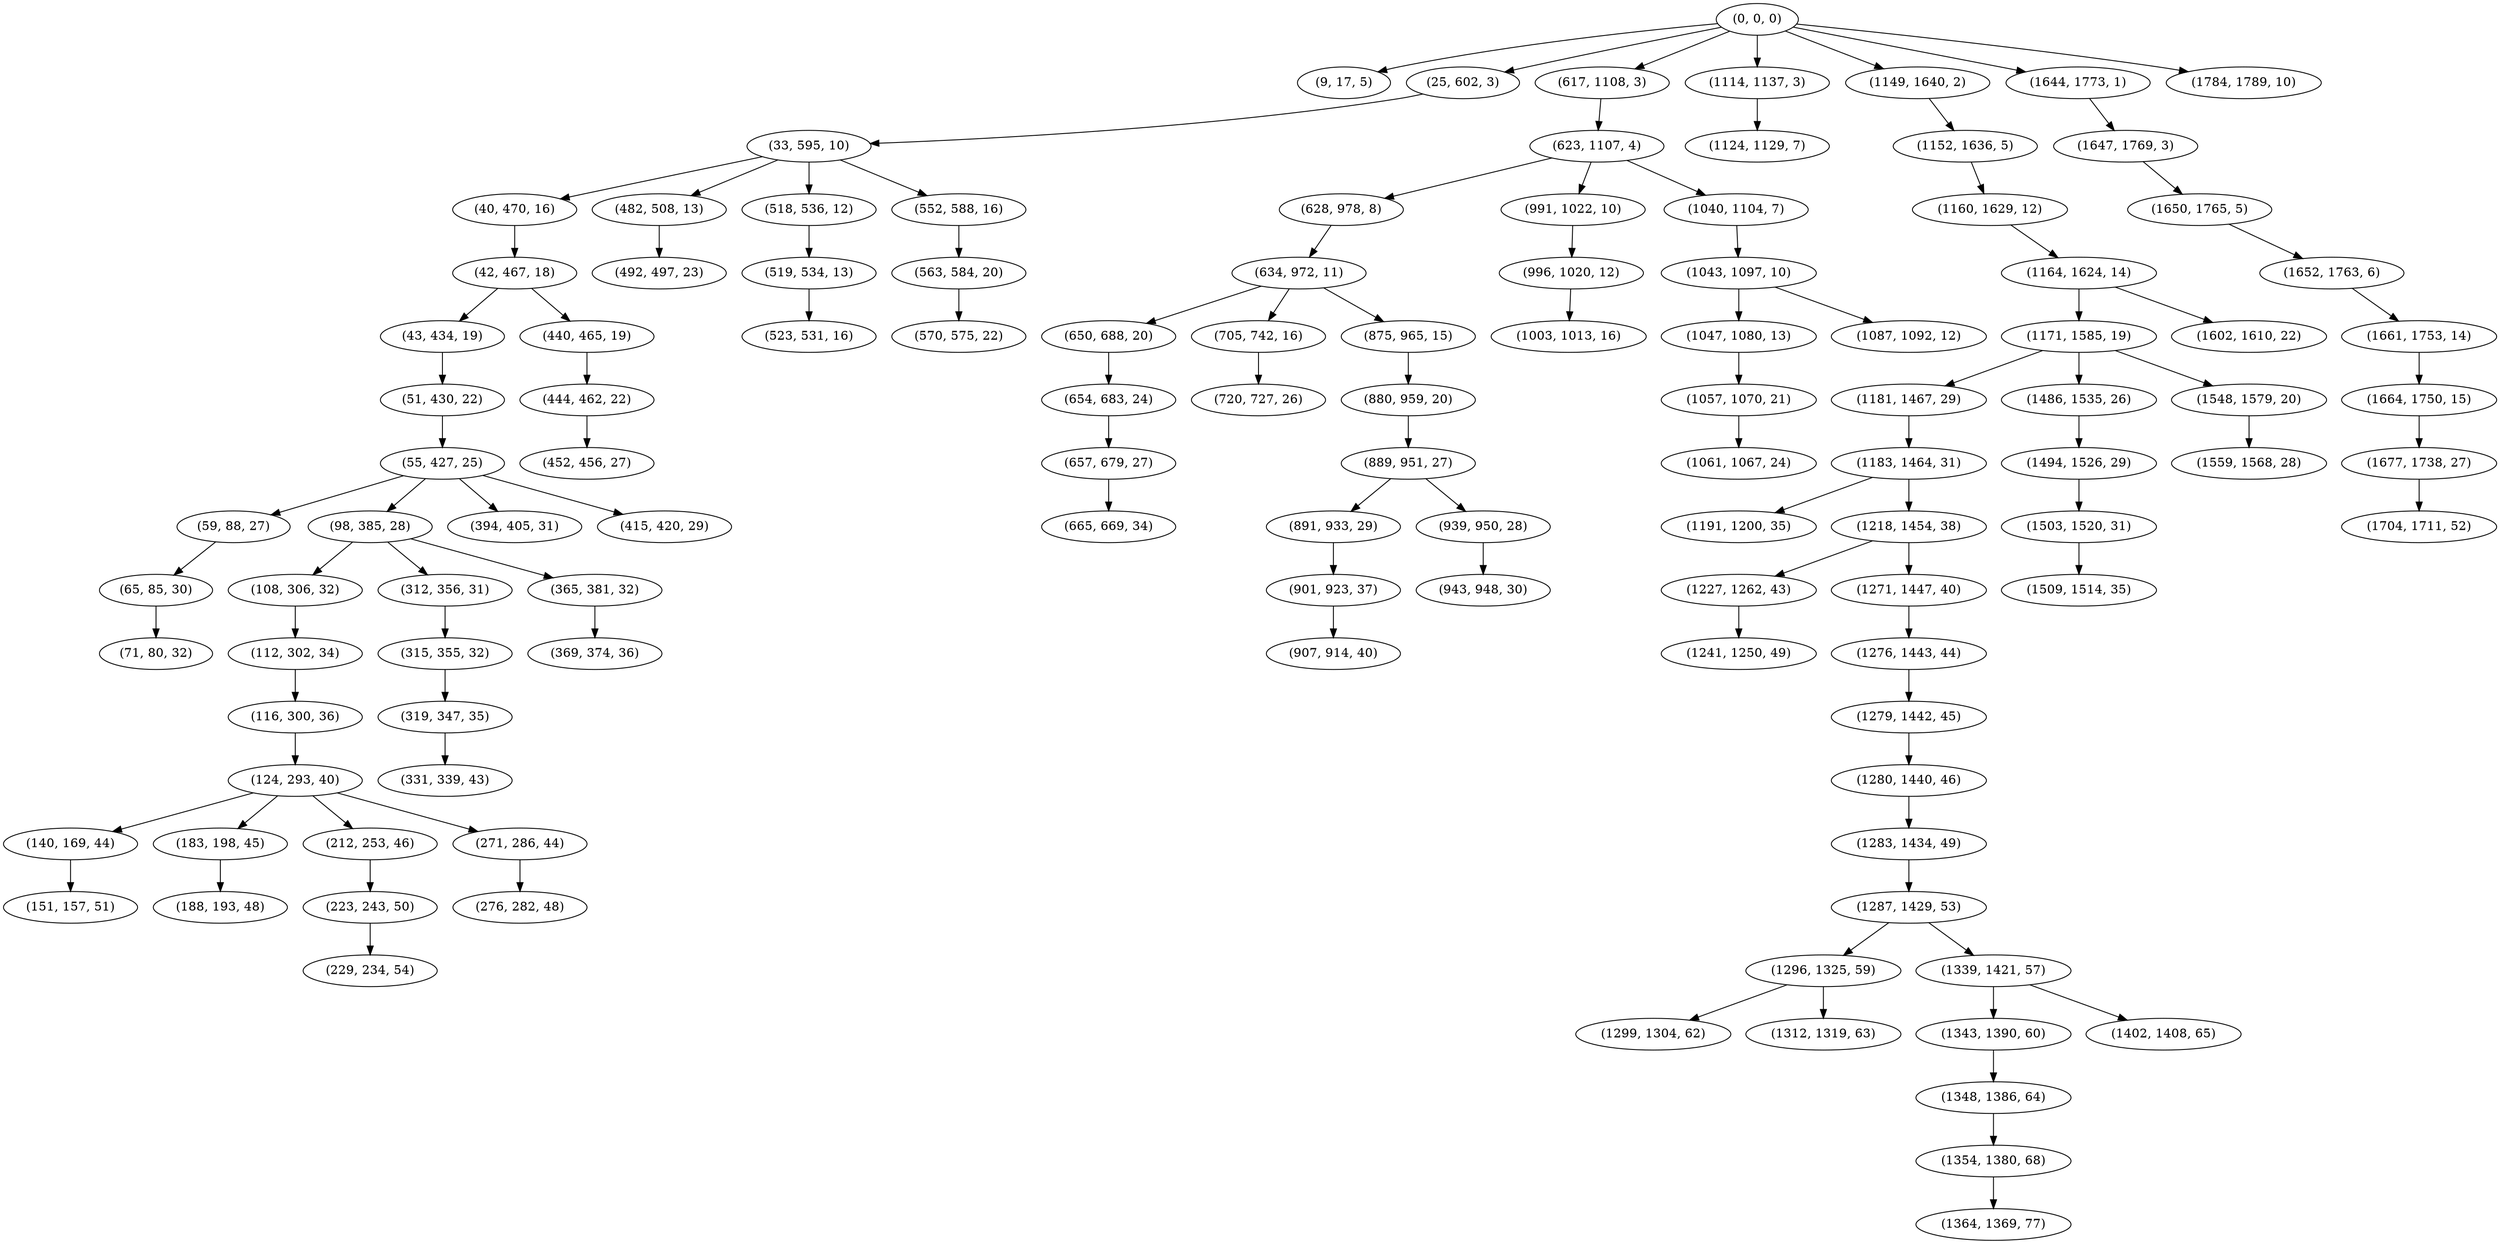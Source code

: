 digraph tree {
    "(0, 0, 0)";
    "(9, 17, 5)";
    "(25, 602, 3)";
    "(33, 595, 10)";
    "(40, 470, 16)";
    "(42, 467, 18)";
    "(43, 434, 19)";
    "(51, 430, 22)";
    "(55, 427, 25)";
    "(59, 88, 27)";
    "(65, 85, 30)";
    "(71, 80, 32)";
    "(98, 385, 28)";
    "(108, 306, 32)";
    "(112, 302, 34)";
    "(116, 300, 36)";
    "(124, 293, 40)";
    "(140, 169, 44)";
    "(151, 157, 51)";
    "(183, 198, 45)";
    "(188, 193, 48)";
    "(212, 253, 46)";
    "(223, 243, 50)";
    "(229, 234, 54)";
    "(271, 286, 44)";
    "(276, 282, 48)";
    "(312, 356, 31)";
    "(315, 355, 32)";
    "(319, 347, 35)";
    "(331, 339, 43)";
    "(365, 381, 32)";
    "(369, 374, 36)";
    "(394, 405, 31)";
    "(415, 420, 29)";
    "(440, 465, 19)";
    "(444, 462, 22)";
    "(452, 456, 27)";
    "(482, 508, 13)";
    "(492, 497, 23)";
    "(518, 536, 12)";
    "(519, 534, 13)";
    "(523, 531, 16)";
    "(552, 588, 16)";
    "(563, 584, 20)";
    "(570, 575, 22)";
    "(617, 1108, 3)";
    "(623, 1107, 4)";
    "(628, 978, 8)";
    "(634, 972, 11)";
    "(650, 688, 20)";
    "(654, 683, 24)";
    "(657, 679, 27)";
    "(665, 669, 34)";
    "(705, 742, 16)";
    "(720, 727, 26)";
    "(875, 965, 15)";
    "(880, 959, 20)";
    "(889, 951, 27)";
    "(891, 933, 29)";
    "(901, 923, 37)";
    "(907, 914, 40)";
    "(939, 950, 28)";
    "(943, 948, 30)";
    "(991, 1022, 10)";
    "(996, 1020, 12)";
    "(1003, 1013, 16)";
    "(1040, 1104, 7)";
    "(1043, 1097, 10)";
    "(1047, 1080, 13)";
    "(1057, 1070, 21)";
    "(1061, 1067, 24)";
    "(1087, 1092, 12)";
    "(1114, 1137, 3)";
    "(1124, 1129, 7)";
    "(1149, 1640, 2)";
    "(1152, 1636, 5)";
    "(1160, 1629, 12)";
    "(1164, 1624, 14)";
    "(1171, 1585, 19)";
    "(1181, 1467, 29)";
    "(1183, 1464, 31)";
    "(1191, 1200, 35)";
    "(1218, 1454, 38)";
    "(1227, 1262, 43)";
    "(1241, 1250, 49)";
    "(1271, 1447, 40)";
    "(1276, 1443, 44)";
    "(1279, 1442, 45)";
    "(1280, 1440, 46)";
    "(1283, 1434, 49)";
    "(1287, 1429, 53)";
    "(1296, 1325, 59)";
    "(1299, 1304, 62)";
    "(1312, 1319, 63)";
    "(1339, 1421, 57)";
    "(1343, 1390, 60)";
    "(1348, 1386, 64)";
    "(1354, 1380, 68)";
    "(1364, 1369, 77)";
    "(1402, 1408, 65)";
    "(1486, 1535, 26)";
    "(1494, 1526, 29)";
    "(1503, 1520, 31)";
    "(1509, 1514, 35)";
    "(1548, 1579, 20)";
    "(1559, 1568, 28)";
    "(1602, 1610, 22)";
    "(1644, 1773, 1)";
    "(1647, 1769, 3)";
    "(1650, 1765, 5)";
    "(1652, 1763, 6)";
    "(1661, 1753, 14)";
    "(1664, 1750, 15)";
    "(1677, 1738, 27)";
    "(1704, 1711, 52)";
    "(1784, 1789, 10)";
    "(0, 0, 0)" -> "(9, 17, 5)";
    "(0, 0, 0)" -> "(25, 602, 3)";
    "(0, 0, 0)" -> "(617, 1108, 3)";
    "(0, 0, 0)" -> "(1114, 1137, 3)";
    "(0, 0, 0)" -> "(1149, 1640, 2)";
    "(0, 0, 0)" -> "(1644, 1773, 1)";
    "(0, 0, 0)" -> "(1784, 1789, 10)";
    "(25, 602, 3)" -> "(33, 595, 10)";
    "(33, 595, 10)" -> "(40, 470, 16)";
    "(33, 595, 10)" -> "(482, 508, 13)";
    "(33, 595, 10)" -> "(518, 536, 12)";
    "(33, 595, 10)" -> "(552, 588, 16)";
    "(40, 470, 16)" -> "(42, 467, 18)";
    "(42, 467, 18)" -> "(43, 434, 19)";
    "(42, 467, 18)" -> "(440, 465, 19)";
    "(43, 434, 19)" -> "(51, 430, 22)";
    "(51, 430, 22)" -> "(55, 427, 25)";
    "(55, 427, 25)" -> "(59, 88, 27)";
    "(55, 427, 25)" -> "(98, 385, 28)";
    "(55, 427, 25)" -> "(394, 405, 31)";
    "(55, 427, 25)" -> "(415, 420, 29)";
    "(59, 88, 27)" -> "(65, 85, 30)";
    "(65, 85, 30)" -> "(71, 80, 32)";
    "(98, 385, 28)" -> "(108, 306, 32)";
    "(98, 385, 28)" -> "(312, 356, 31)";
    "(98, 385, 28)" -> "(365, 381, 32)";
    "(108, 306, 32)" -> "(112, 302, 34)";
    "(112, 302, 34)" -> "(116, 300, 36)";
    "(116, 300, 36)" -> "(124, 293, 40)";
    "(124, 293, 40)" -> "(140, 169, 44)";
    "(124, 293, 40)" -> "(183, 198, 45)";
    "(124, 293, 40)" -> "(212, 253, 46)";
    "(124, 293, 40)" -> "(271, 286, 44)";
    "(140, 169, 44)" -> "(151, 157, 51)";
    "(183, 198, 45)" -> "(188, 193, 48)";
    "(212, 253, 46)" -> "(223, 243, 50)";
    "(223, 243, 50)" -> "(229, 234, 54)";
    "(271, 286, 44)" -> "(276, 282, 48)";
    "(312, 356, 31)" -> "(315, 355, 32)";
    "(315, 355, 32)" -> "(319, 347, 35)";
    "(319, 347, 35)" -> "(331, 339, 43)";
    "(365, 381, 32)" -> "(369, 374, 36)";
    "(440, 465, 19)" -> "(444, 462, 22)";
    "(444, 462, 22)" -> "(452, 456, 27)";
    "(482, 508, 13)" -> "(492, 497, 23)";
    "(518, 536, 12)" -> "(519, 534, 13)";
    "(519, 534, 13)" -> "(523, 531, 16)";
    "(552, 588, 16)" -> "(563, 584, 20)";
    "(563, 584, 20)" -> "(570, 575, 22)";
    "(617, 1108, 3)" -> "(623, 1107, 4)";
    "(623, 1107, 4)" -> "(628, 978, 8)";
    "(623, 1107, 4)" -> "(991, 1022, 10)";
    "(623, 1107, 4)" -> "(1040, 1104, 7)";
    "(628, 978, 8)" -> "(634, 972, 11)";
    "(634, 972, 11)" -> "(650, 688, 20)";
    "(634, 972, 11)" -> "(705, 742, 16)";
    "(634, 972, 11)" -> "(875, 965, 15)";
    "(650, 688, 20)" -> "(654, 683, 24)";
    "(654, 683, 24)" -> "(657, 679, 27)";
    "(657, 679, 27)" -> "(665, 669, 34)";
    "(705, 742, 16)" -> "(720, 727, 26)";
    "(875, 965, 15)" -> "(880, 959, 20)";
    "(880, 959, 20)" -> "(889, 951, 27)";
    "(889, 951, 27)" -> "(891, 933, 29)";
    "(889, 951, 27)" -> "(939, 950, 28)";
    "(891, 933, 29)" -> "(901, 923, 37)";
    "(901, 923, 37)" -> "(907, 914, 40)";
    "(939, 950, 28)" -> "(943, 948, 30)";
    "(991, 1022, 10)" -> "(996, 1020, 12)";
    "(996, 1020, 12)" -> "(1003, 1013, 16)";
    "(1040, 1104, 7)" -> "(1043, 1097, 10)";
    "(1043, 1097, 10)" -> "(1047, 1080, 13)";
    "(1043, 1097, 10)" -> "(1087, 1092, 12)";
    "(1047, 1080, 13)" -> "(1057, 1070, 21)";
    "(1057, 1070, 21)" -> "(1061, 1067, 24)";
    "(1114, 1137, 3)" -> "(1124, 1129, 7)";
    "(1149, 1640, 2)" -> "(1152, 1636, 5)";
    "(1152, 1636, 5)" -> "(1160, 1629, 12)";
    "(1160, 1629, 12)" -> "(1164, 1624, 14)";
    "(1164, 1624, 14)" -> "(1171, 1585, 19)";
    "(1164, 1624, 14)" -> "(1602, 1610, 22)";
    "(1171, 1585, 19)" -> "(1181, 1467, 29)";
    "(1171, 1585, 19)" -> "(1486, 1535, 26)";
    "(1171, 1585, 19)" -> "(1548, 1579, 20)";
    "(1181, 1467, 29)" -> "(1183, 1464, 31)";
    "(1183, 1464, 31)" -> "(1191, 1200, 35)";
    "(1183, 1464, 31)" -> "(1218, 1454, 38)";
    "(1218, 1454, 38)" -> "(1227, 1262, 43)";
    "(1218, 1454, 38)" -> "(1271, 1447, 40)";
    "(1227, 1262, 43)" -> "(1241, 1250, 49)";
    "(1271, 1447, 40)" -> "(1276, 1443, 44)";
    "(1276, 1443, 44)" -> "(1279, 1442, 45)";
    "(1279, 1442, 45)" -> "(1280, 1440, 46)";
    "(1280, 1440, 46)" -> "(1283, 1434, 49)";
    "(1283, 1434, 49)" -> "(1287, 1429, 53)";
    "(1287, 1429, 53)" -> "(1296, 1325, 59)";
    "(1287, 1429, 53)" -> "(1339, 1421, 57)";
    "(1296, 1325, 59)" -> "(1299, 1304, 62)";
    "(1296, 1325, 59)" -> "(1312, 1319, 63)";
    "(1339, 1421, 57)" -> "(1343, 1390, 60)";
    "(1339, 1421, 57)" -> "(1402, 1408, 65)";
    "(1343, 1390, 60)" -> "(1348, 1386, 64)";
    "(1348, 1386, 64)" -> "(1354, 1380, 68)";
    "(1354, 1380, 68)" -> "(1364, 1369, 77)";
    "(1486, 1535, 26)" -> "(1494, 1526, 29)";
    "(1494, 1526, 29)" -> "(1503, 1520, 31)";
    "(1503, 1520, 31)" -> "(1509, 1514, 35)";
    "(1548, 1579, 20)" -> "(1559, 1568, 28)";
    "(1644, 1773, 1)" -> "(1647, 1769, 3)";
    "(1647, 1769, 3)" -> "(1650, 1765, 5)";
    "(1650, 1765, 5)" -> "(1652, 1763, 6)";
    "(1652, 1763, 6)" -> "(1661, 1753, 14)";
    "(1661, 1753, 14)" -> "(1664, 1750, 15)";
    "(1664, 1750, 15)" -> "(1677, 1738, 27)";
    "(1677, 1738, 27)" -> "(1704, 1711, 52)";
}
